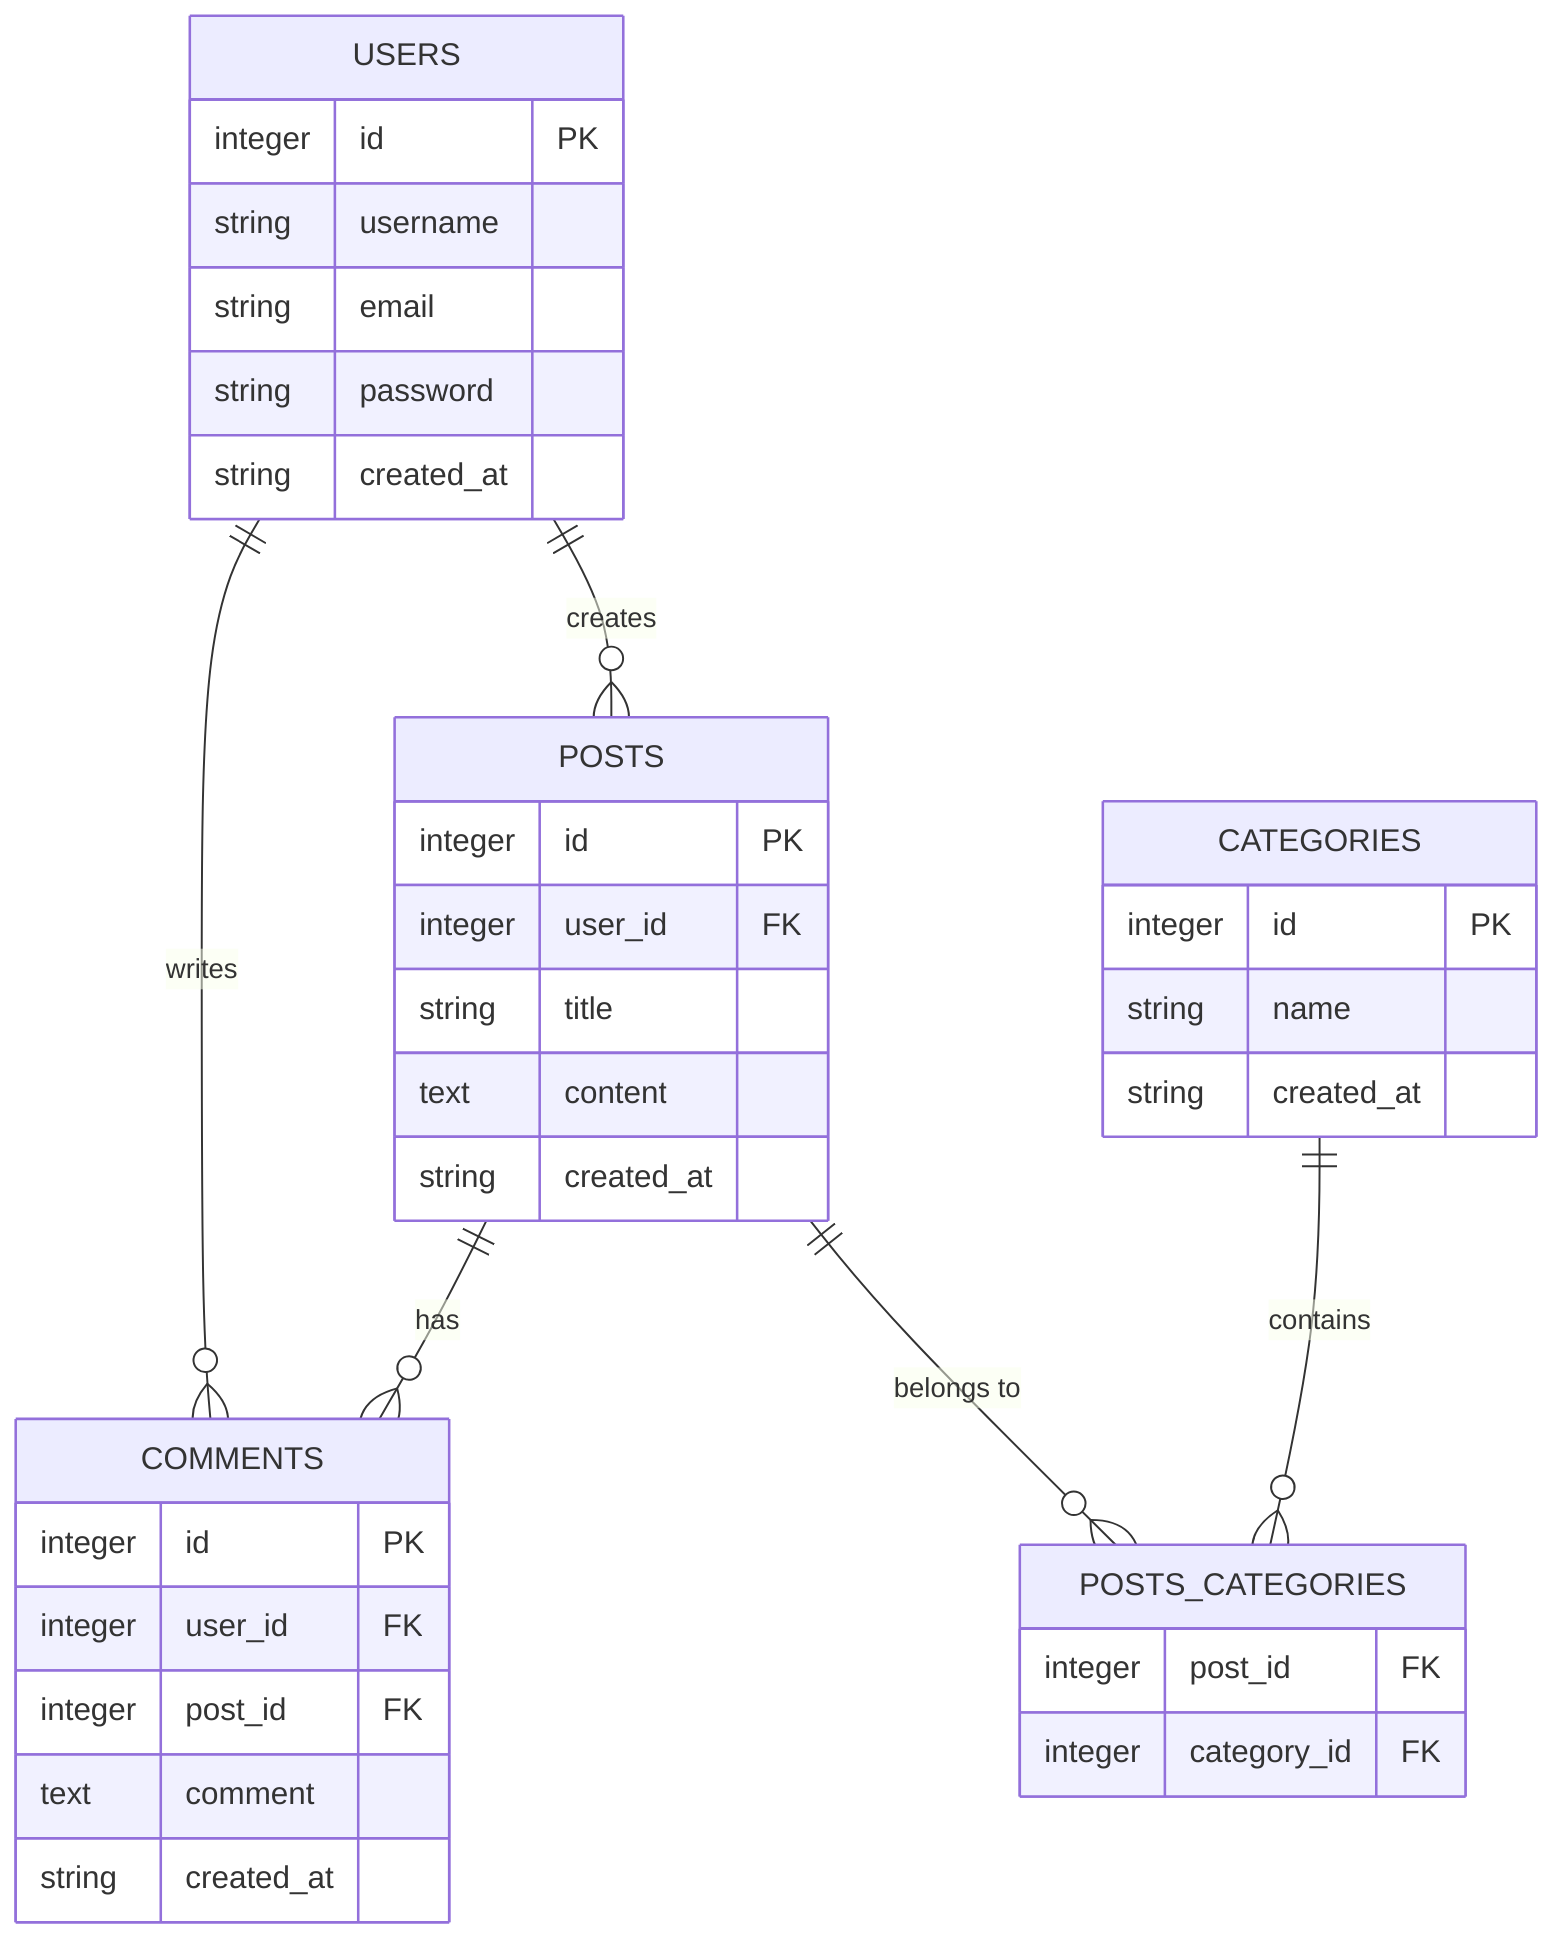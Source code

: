 erDiagram
    USERS {
        integer id PK
        string username
        string email
        string password
        string created_at
    }

    POSTS {
        integer id PK
        integer user_id FK
        string title
        text content
        string created_at
    }

    COMMENTS {
        integer id PK
        integer user_id FK
        integer post_id FK
        text comment
        string created_at
    }

    CATEGORIES {
        integer id PK
        string name
        string created_at
    }

    POSTS_CATEGORIES {
        integer post_id FK
        integer category_id FK
    }

    USERS ||--o{ POSTS : "creates"
    USERS ||--o{ COMMENTS : "writes"
    POSTS ||--o{ COMMENTS : "has"
    POSTS ||--o{ POSTS_CATEGORIES : "belongs to"
    CATEGORIES ||--o{ POSTS_CATEGORIES : "contains"